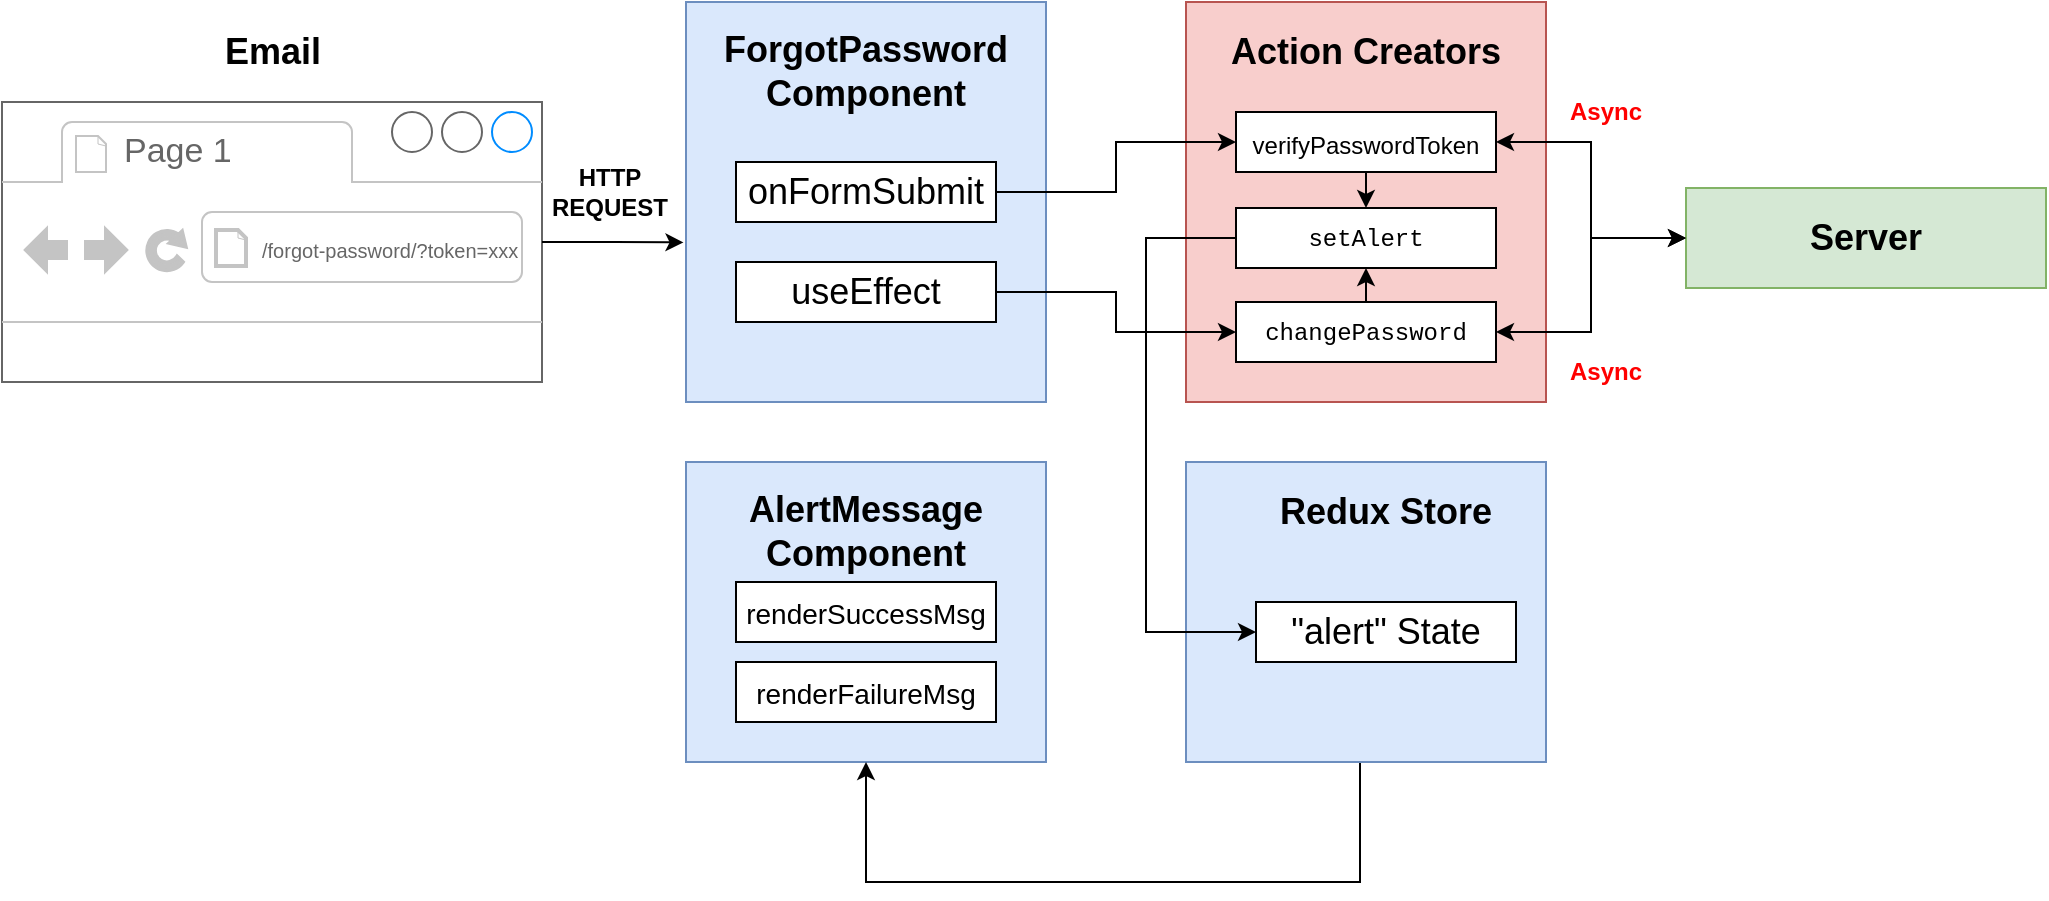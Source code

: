 <mxfile version="19.0.3" type="device" pages="2"><diagram id="kgpKYQtTHZ0yAKxKKP6v" name="Page-1"><mxGraphModel dx="1038" dy="649" grid="1" gridSize="10" guides="1" tooltips="1" connect="1" arrows="1" fold="1" page="1" pageScale="1" pageWidth="850" pageHeight="1100" math="0" shadow="0"><root><mxCell id="0"/><mxCell id="1" parent="0"/><mxCell id="QRMx9aAGxffTZYFViqXU-66" value="" style="group" parent="1" vertex="1" connectable="0"><mxGeometry x="1" y="41" width="1022" height="440" as="geometry"/></mxCell><mxCell id="QRMx9aAGxffTZYFViqXU-1" value="" style="rounded=0;whiteSpace=wrap;html=1;fillColor=#dae8fc;strokeColor=#6c8ebf;" parent="QRMx9aAGxffTZYFViqXU-66" vertex="1"><mxGeometry x="342" width="180" height="200" as="geometry"/></mxCell><mxCell id="QRMx9aAGxffTZYFViqXU-2" value="&lt;font style=&quot;font-size: 18px;&quot;&gt;&lt;b&gt;&lt;font style=&quot;font-size: 18px;&quot;&gt;ForgotPassword&lt;/font&gt;&lt;br&gt;Component&lt;/b&gt;&lt;/font&gt;" style="text;html=1;strokeColor=none;fillColor=none;align=center;verticalAlign=middle;whiteSpace=wrap;rounded=0;" parent="QRMx9aAGxffTZYFViqXU-66" vertex="1"><mxGeometry x="402" y="20" width="60" height="30" as="geometry"/></mxCell><mxCell id="QRMx9aAGxffTZYFViqXU-3" value="onFormSubmit" style="rounded=0;whiteSpace=wrap;html=1;fontSize=18;" parent="QRMx9aAGxffTZYFViqXU-66" vertex="1"><mxGeometry x="367" y="80" width="130" height="30" as="geometry"/></mxCell><mxCell id="QRMx9aAGxffTZYFViqXU-4" value="useEffect" style="rounded=0;whiteSpace=wrap;html=1;fontSize=18;" parent="QRMx9aAGxffTZYFViqXU-66" vertex="1"><mxGeometry x="367" y="130" width="130" height="30" as="geometry"/></mxCell><mxCell id="QRMx9aAGxffTZYFViqXU-5" value="" style="rounded=0;whiteSpace=wrap;html=1;fillColor=#dae8fc;strokeColor=#6c8ebf;" parent="QRMx9aAGxffTZYFViqXU-66" vertex="1"><mxGeometry x="342" y="230" width="180" height="150" as="geometry"/></mxCell><mxCell id="QRMx9aAGxffTZYFViqXU-6" value="&lt;b style=&quot;font-size: 18px;&quot;&gt;&lt;span style=&quot;font-size: 18px;&quot;&gt;AlertMessage&lt;br&gt;&lt;/span&gt;Component&lt;/b&gt;" style="text;html=1;strokeColor=none;fillColor=none;align=center;verticalAlign=middle;whiteSpace=wrap;rounded=0;" parent="QRMx9aAGxffTZYFViqXU-66" vertex="1"><mxGeometry x="402" y="250" width="60" height="30" as="geometry"/></mxCell><mxCell id="QRMx9aAGxffTZYFViqXU-7" value="&lt;font style=&quot;font-size: 14px;&quot;&gt;renderSuccessMsg&lt;/font&gt;" style="rounded=0;whiteSpace=wrap;html=1;fontSize=18;" parent="QRMx9aAGxffTZYFViqXU-66" vertex="1"><mxGeometry x="367" y="290" width="130" height="30" as="geometry"/></mxCell><mxCell id="QRMx9aAGxffTZYFViqXU-8" value="&lt;font style=&quot;font-size: 14px;&quot;&gt;renderFailureMsg&lt;/font&gt;" style="rounded=0;whiteSpace=wrap;html=1;fontSize=18;" parent="QRMx9aAGxffTZYFViqXU-66" vertex="1"><mxGeometry x="367" y="330" width="130" height="30" as="geometry"/></mxCell><mxCell id="QRMx9aAGxffTZYFViqXU-9" value="" style="rounded=0;whiteSpace=wrap;html=1;fillColor=#f8cecc;strokeColor=#b85450;" parent="QRMx9aAGxffTZYFViqXU-66" vertex="1"><mxGeometry x="592" width="180" height="200" as="geometry"/></mxCell><mxCell id="QRMx9aAGxffTZYFViqXU-10" value="&lt;span style=&quot;font-size: 18px;&quot;&gt;&lt;b&gt;Action Creators&lt;/b&gt;&lt;/span&gt;" style="text;html=1;strokeColor=none;fillColor=none;align=center;verticalAlign=middle;whiteSpace=wrap;rounded=0;" parent="QRMx9aAGxffTZYFViqXU-66" vertex="1"><mxGeometry x="592" y="10" width="180" height="30" as="geometry"/></mxCell><mxCell id="QRMx9aAGxffTZYFViqXU-11" value="&lt;font style=&quot;font-size: 12px;&quot;&gt;verifyPasswordToken&lt;/font&gt;" style="rounded=0;whiteSpace=wrap;html=1;fontSize=18;" parent="QRMx9aAGxffTZYFViqXU-66" vertex="1"><mxGeometry x="617" y="55" width="130" height="30" as="geometry"/></mxCell><mxCell id="QRMx9aAGxffTZYFViqXU-12" value="&lt;div style=&quot;font-family: Consolas, &amp;quot;Courier New&amp;quot;, monospace; line-height: 19px;&quot;&gt;&lt;span style=&quot;background-color: rgb(255, 255, 255);&quot;&gt;&lt;font style=&quot;font-size: 12px;&quot;&gt;changePassword&lt;/font&gt;&lt;/span&gt;&lt;/div&gt;" style="rounded=0;whiteSpace=wrap;html=1;fontSize=18;" parent="QRMx9aAGxffTZYFViqXU-66" vertex="1"><mxGeometry x="617" y="150" width="130" height="30" as="geometry"/></mxCell><mxCell id="QRMx9aAGxffTZYFViqXU-27" value="&lt;font color=&quot;#ff0000&quot; style=&quot;font-size: 12px;&quot;&gt;&lt;b&gt;Async&lt;/b&gt;&lt;/font&gt;" style="text;html=1;strokeColor=none;fillColor=none;align=center;verticalAlign=middle;whiteSpace=wrap;rounded=0;labelBackgroundColor=#FFFFFF;fontSize=10;fontColor=#000000;" parent="QRMx9aAGxffTZYFViqXU-66" vertex="1"><mxGeometry x="772" y="40" width="60" height="30" as="geometry"/></mxCell><mxCell id="QRMx9aAGxffTZYFViqXU-28" value="&lt;font color=&quot;#ff0000&quot; style=&quot;font-size: 12px;&quot;&gt;&lt;b&gt;Async&lt;/b&gt;&lt;/font&gt;" style="text;html=1;strokeColor=none;fillColor=none;align=center;verticalAlign=middle;whiteSpace=wrap;rounded=0;labelBackgroundColor=#FFFFFF;fontSize=10;fontColor=#000000;" parent="QRMx9aAGxffTZYFViqXU-66" vertex="1"><mxGeometry x="772" y="170" width="60" height="30" as="geometry"/></mxCell><mxCell id="QRMx9aAGxffTZYFViqXU-31" style="edgeStyle=orthogonalEdgeStyle;rounded=0;orthogonalLoop=1;jettySize=auto;html=1;fontSize=12;fontColor=#FF0000;startArrow=none;startFill=0;endArrow=classic;endFill=1;" parent="QRMx9aAGxffTZYFViqXU-66" source="QRMx9aAGxffTZYFViqXU-3" target="QRMx9aAGxffTZYFViqXU-11" edge="1"><mxGeometry relative="1" as="geometry"/></mxCell><mxCell id="QRMx9aAGxffTZYFViqXU-47" style="edgeStyle=orthogonalEdgeStyle;rounded=0;orthogonalLoop=1;jettySize=auto;html=1;exitX=0.5;exitY=0;exitDx=0;exitDy=0;entryX=0.5;entryY=1;entryDx=0;entryDy=0;fontSize=12;fontColor=#FF0000;startArrow=classic;startFill=1;endArrow=none;endFill=0;" parent="QRMx9aAGxffTZYFViqXU-66" source="QRMx9aAGxffTZYFViqXU-35" target="QRMx9aAGxffTZYFViqXU-11" edge="1"><mxGeometry relative="1" as="geometry"/></mxCell><mxCell id="QRMx9aAGxffTZYFViqXU-35" value="&lt;div style=&quot;font-family: Consolas, &amp;quot;Courier New&amp;quot;, monospace; line-height: 19px;&quot;&gt;&lt;span style=&quot;font-size: 12px; background-color: rgb(255, 255, 255);&quot;&gt;setAlert&lt;/span&gt;&lt;/div&gt;" style="rounded=0;whiteSpace=wrap;html=1;fontSize=18;" parent="QRMx9aAGxffTZYFViqXU-66" vertex="1"><mxGeometry x="617" y="103" width="130" height="30" as="geometry"/></mxCell><mxCell id="QRMx9aAGxffTZYFViqXU-49" style="edgeStyle=orthogonalEdgeStyle;rounded=0;orthogonalLoop=1;jettySize=auto;html=1;exitX=0.5;exitY=0;exitDx=0;exitDy=0;entryX=0.5;entryY=1;entryDx=0;entryDy=0;fontSize=12;fontColor=#FF0000;startArrow=none;startFill=0;endArrow=classic;endFill=1;" parent="QRMx9aAGxffTZYFViqXU-66" source="QRMx9aAGxffTZYFViqXU-12" target="QRMx9aAGxffTZYFViqXU-35" edge="1"><mxGeometry relative="1" as="geometry"/></mxCell><mxCell id="QRMx9aAGxffTZYFViqXU-36" value="" style="group" parent="QRMx9aAGxffTZYFViqXU-66" vertex="1" connectable="0"><mxGeometry x="842" y="93" width="180" height="50" as="geometry"/></mxCell><mxCell id="QRMx9aAGxffTZYFViqXU-20" value="" style="rounded=0;whiteSpace=wrap;html=1;fillColor=#d5e8d4;strokeColor=#82b366;" parent="QRMx9aAGxffTZYFViqXU-36" vertex="1"><mxGeometry width="180" height="50" as="geometry"/></mxCell><mxCell id="QRMx9aAGxffTZYFViqXU-21" value="&lt;span style=&quot;font-size: 18px;&quot;&gt;&lt;b&gt;Server&lt;/b&gt;&lt;/span&gt;" style="text;html=1;strokeColor=none;fillColor=none;align=center;verticalAlign=middle;whiteSpace=wrap;rounded=0;" parent="QRMx9aAGxffTZYFViqXU-36" vertex="1"><mxGeometry y="10" width="180" height="30" as="geometry"/></mxCell><mxCell id="QRMx9aAGxffTZYFViqXU-40" style="edgeStyle=orthogonalEdgeStyle;rounded=0;orthogonalLoop=1;jettySize=auto;html=1;entryX=0;entryY=0.5;entryDx=0;entryDy=0;fontSize=12;fontColor=#FF0000;startArrow=classic;startFill=1;endArrow=classic;endFill=1;" parent="QRMx9aAGxffTZYFViqXU-66" source="QRMx9aAGxffTZYFViqXU-11" target="QRMx9aAGxffTZYFViqXU-21" edge="1"><mxGeometry relative="1" as="geometry"/></mxCell><mxCell id="QRMx9aAGxffTZYFViqXU-50" style="edgeStyle=orthogonalEdgeStyle;rounded=0;orthogonalLoop=1;jettySize=auto;html=1;exitX=1;exitY=0.5;exitDx=0;exitDy=0;entryX=0;entryY=0.5;entryDx=0;entryDy=0;fontSize=12;fontColor=#FF0000;startArrow=none;startFill=0;endArrow=classic;endFill=1;" parent="QRMx9aAGxffTZYFViqXU-66" source="QRMx9aAGxffTZYFViqXU-4" target="QRMx9aAGxffTZYFViqXU-12" edge="1"><mxGeometry relative="1" as="geometry"/></mxCell><mxCell id="QRMx9aAGxffTZYFViqXU-62" style="edgeStyle=orthogonalEdgeStyle;rounded=0;orthogonalLoop=1;jettySize=auto;html=1;entryX=0.5;entryY=1;entryDx=0;entryDy=0;fontSize=12;fontColor=#FF0000;startArrow=none;startFill=0;endArrow=classic;endFill=1;" parent="QRMx9aAGxffTZYFViqXU-66" source="QRMx9aAGxffTZYFViqXU-51" target="QRMx9aAGxffTZYFViqXU-5" edge="1"><mxGeometry relative="1" as="geometry"><Array as="points"><mxPoint x="679" y="440"/><mxPoint x="432" y="440"/></Array></mxGeometry></mxCell><mxCell id="QRMx9aAGxffTZYFViqXU-51" value="" style="rounded=0;whiteSpace=wrap;html=1;fillColor=#dae8fc;strokeColor=#6c8ebf;" parent="QRMx9aAGxffTZYFViqXU-66" vertex="1"><mxGeometry x="592" y="230" width="180" height="150" as="geometry"/></mxCell><mxCell id="QRMx9aAGxffTZYFViqXU-52" value="&lt;span style=&quot;font-size: 18px;&quot;&gt;&lt;b&gt;Redux Store&lt;/b&gt;&lt;/span&gt;" style="text;html=1;strokeColor=none;fillColor=none;align=center;verticalAlign=middle;whiteSpace=wrap;rounded=0;" parent="QRMx9aAGxffTZYFViqXU-66" vertex="1"><mxGeometry x="602" y="240" width="180" height="30" as="geometry"/></mxCell><mxCell id="QRMx9aAGxffTZYFViqXU-53" value="&quot;alert&quot; State" style="rounded=0;whiteSpace=wrap;html=1;fontSize=18;" parent="QRMx9aAGxffTZYFViqXU-66" vertex="1"><mxGeometry x="627" y="300" width="130" height="30" as="geometry"/></mxCell><mxCell id="QRMx9aAGxffTZYFViqXU-57" style="edgeStyle=orthogonalEdgeStyle;rounded=0;orthogonalLoop=1;jettySize=auto;html=1;exitX=0;exitY=0.5;exitDx=0;exitDy=0;entryX=0;entryY=0.5;entryDx=0;entryDy=0;fontSize=12;fontColor=#FF0000;startArrow=none;startFill=0;endArrow=classic;endFill=1;" parent="QRMx9aAGxffTZYFViqXU-66" source="QRMx9aAGxffTZYFViqXU-35" target="QRMx9aAGxffTZYFViqXU-53" edge="1"><mxGeometry relative="1" as="geometry"><Array as="points"><mxPoint x="572" y="118"/><mxPoint x="572" y="315"/></Array></mxGeometry></mxCell><mxCell id="QRMx9aAGxffTZYFViqXU-63" value="" style="group" parent="QRMx9aAGxffTZYFViqXU-66" vertex="1" connectable="0"><mxGeometry y="10" width="270" height="180" as="geometry"/></mxCell><mxCell id="QRMx9aAGxffTZYFViqXU-13" value="" style="strokeWidth=1;shadow=0;dashed=0;align=center;html=1;shape=mxgraph.mockup.containers.browserWindow;rSize=0;strokeColor=#666666;strokeColor2=#008cff;strokeColor3=#c4c4c4;mainText=,;recursiveResize=0;labelBackgroundColor=#FFFFFF;fontSize=12;fontColor=#000000;" parent="QRMx9aAGxffTZYFViqXU-63" vertex="1"><mxGeometry y="40" width="270" height="140" as="geometry"/></mxCell><mxCell id="QRMx9aAGxffTZYFViqXU-14" value="Page 1" style="strokeWidth=1;shadow=0;dashed=0;align=center;html=1;shape=mxgraph.mockup.containers.anchor;fontSize=17;fontColor=#666666;align=left;labelBackgroundColor=#FFFFFF;" parent="QRMx9aAGxffTZYFViqXU-13" vertex="1"><mxGeometry x="58.909" y="12" width="108" height="26" as="geometry"/></mxCell><mxCell id="QRMx9aAGxffTZYFViqXU-15" value="&lt;font style=&quot;font-size: 10px;&quot;&gt;/forgot-password/?token=xxx&lt;/font&gt;" style="strokeWidth=1;shadow=0;dashed=0;align=center;html=1;shape=mxgraph.mockup.containers.anchor;rSize=0;fontSize=17;fontColor=#666666;align=left;labelBackgroundColor=#FFFFFF;" parent="QRMx9aAGxffTZYFViqXU-13" vertex="1"><mxGeometry x="127.636" y="60" width="245.455" height="26" as="geometry"/></mxCell><mxCell id="QRMx9aAGxffTZYFViqXU-18" value="&lt;font style=&quot;font-size: 18px;&quot;&gt;&lt;b&gt;Email&lt;/b&gt;&lt;/font&gt;" style="text;html=1;strokeColor=none;fillColor=none;align=center;verticalAlign=middle;whiteSpace=wrap;rounded=0;labelBackgroundColor=#FFFFFF;fontSize=12;fontColor=#000000;" parent="QRMx9aAGxffTZYFViqXU-63" vertex="1"><mxGeometry x="105.545" width="58.909" height="30" as="geometry"/></mxCell><mxCell id="QRMx9aAGxffTZYFViqXU-64" style="edgeStyle=orthogonalEdgeStyle;rounded=0;orthogonalLoop=1;jettySize=auto;html=1;entryX=-0.007;entryY=0.601;entryDx=0;entryDy=0;entryPerimeter=0;fontSize=12;fontColor=#FF0000;startArrow=none;startFill=0;endArrow=classic;endFill=1;" parent="QRMx9aAGxffTZYFViqXU-66" source="QRMx9aAGxffTZYFViqXU-13" target="QRMx9aAGxffTZYFViqXU-1" edge="1"><mxGeometry relative="1" as="geometry"/></mxCell><mxCell id="QRMx9aAGxffTZYFViqXU-65" value="&lt;font color=&quot;#000000&quot;&gt;&lt;b&gt;HTTP REQUEST&lt;/b&gt;&lt;/font&gt;" style="text;html=1;strokeColor=none;fillColor=none;align=center;verticalAlign=middle;whiteSpace=wrap;rounded=0;labelBackgroundColor=#FFFFFF;fontSize=12;fontColor=#FF0000;" parent="QRMx9aAGxffTZYFViqXU-66" vertex="1"><mxGeometry x="274" y="80" width="60" height="30" as="geometry"/></mxCell><mxCell id="QRMx9aAGxffTZYFViqXU-43" style="edgeStyle=orthogonalEdgeStyle;rounded=0;orthogonalLoop=1;jettySize=auto;html=1;entryX=0;entryY=0.5;entryDx=0;entryDy=0;fontSize=12;fontColor=#FF0000;startArrow=classic;startFill=1;endArrow=classic;endFill=1;" parent="QRMx9aAGxffTZYFViqXU-66" source="QRMx9aAGxffTZYFViqXU-12" target="QRMx9aAGxffTZYFViqXU-21" edge="1"><mxGeometry relative="1" as="geometry"/></mxCell></root></mxGraphModel></diagram><diagram id="lUsGpy7X8D7M0CTpP8TF" name="Page-2"><mxGraphModel dx="1038" dy="649" grid="1" gridSize="10" guides="1" tooltips="1" connect="1" arrows="1" fold="1" page="1" pageScale="1" pageWidth="850" pageHeight="1100" math="0" shadow="0"><root><mxCell id="0"/><mxCell id="1" parent="0"/><mxCell id="qYO9btTZjxUxBmF5uJXh-2" value="" style="rounded=0;whiteSpace=wrap;html=1;fillColor=#dae8fc;strokeColor=#6c8ebf;" vertex="1" parent="1"><mxGeometry x="343" y="41" width="180" height="200" as="geometry"/></mxCell><mxCell id="qYO9btTZjxUxBmF5uJXh-3" value="&lt;font style=&quot;font-size: 18px;&quot;&gt;&lt;b&gt;VerifyAccount&lt;br&gt;Component&lt;/b&gt;&lt;/font&gt;" style="text;html=1;strokeColor=none;fillColor=none;align=center;verticalAlign=middle;whiteSpace=wrap;rounded=0;" vertex="1" parent="1"><mxGeometry x="403" y="61" width="60" height="30" as="geometry"/></mxCell><mxCell id="qYO9btTZjxUxBmF5uJXh-4" value="Render" style="rounded=0;whiteSpace=wrap;html=1;fontSize=18;" vertex="1" parent="1"><mxGeometry x="370" y="174" width="130" height="30" as="geometry"/></mxCell><mxCell id="qYO9btTZjxUxBmF5uJXh-5" value="useEffect" style="rounded=0;whiteSpace=wrap;html=1;fontSize=18;" vertex="1" parent="1"><mxGeometry x="370" y="114" width="130" height="30" as="geometry"/></mxCell><mxCell id="qYO9btTZjxUxBmF5uJXh-6" value="" style="rounded=0;whiteSpace=wrap;html=1;fillColor=#dae8fc;strokeColor=#6c8ebf;" vertex="1" parent="1"><mxGeometry x="343" y="271" width="180" height="150" as="geometry"/></mxCell><mxCell id="qYO9btTZjxUxBmF5uJXh-7" value="&lt;b style=&quot;font-size: 18px;&quot;&gt;&lt;span style=&quot;font-size: 18px;&quot;&gt;AlertMessage&lt;br&gt;&lt;/span&gt;Component&lt;/b&gt;" style="text;html=1;strokeColor=none;fillColor=none;align=center;verticalAlign=middle;whiteSpace=wrap;rounded=0;" vertex="1" parent="1"><mxGeometry x="403" y="291" width="60" height="30" as="geometry"/></mxCell><mxCell id="qYO9btTZjxUxBmF5uJXh-8" value="&lt;font style=&quot;font-size: 14px;&quot;&gt;renderSuccessMsg&lt;/font&gt;" style="rounded=0;whiteSpace=wrap;html=1;fontSize=18;" vertex="1" parent="1"><mxGeometry x="368" y="331" width="130" height="30" as="geometry"/></mxCell><mxCell id="qYO9btTZjxUxBmF5uJXh-9" value="&lt;font style=&quot;font-size: 14px;&quot;&gt;renderFailureMsg&lt;/font&gt;" style="rounded=0;whiteSpace=wrap;html=1;fontSize=18;" vertex="1" parent="1"><mxGeometry x="368" y="371" width="130" height="30" as="geometry"/></mxCell><mxCell id="qYO9btTZjxUxBmF5uJXh-10" value="" style="rounded=0;whiteSpace=wrap;html=1;fillColor=#f8cecc;strokeColor=#b85450;" vertex="1" parent="1"><mxGeometry x="593" y="41" width="180" height="200" as="geometry"/></mxCell><mxCell id="qYO9btTZjxUxBmF5uJXh-11" value="&lt;span style=&quot;font-size: 18px;&quot;&gt;&lt;b&gt;Action Creators&lt;/b&gt;&lt;/span&gt;" style="text;html=1;strokeColor=none;fillColor=none;align=center;verticalAlign=middle;whiteSpace=wrap;rounded=0;" vertex="1" parent="1"><mxGeometry x="593" y="61" width="180" height="30" as="geometry"/></mxCell><mxCell id="qYO9btTZjxUxBmF5uJXh-40" value="" style="rounded=0;orthogonalLoop=1;jettySize=auto;html=1;strokeColor=default;sketch=0;shadow=0;startArrow=classicThin;startFill=1;" edge="1" parent="1" source="qYO9btTZjxUxBmF5uJXh-12" target="qYO9btTZjxUxBmF5uJXh-22"><mxGeometry relative="1" as="geometry"/></mxCell><mxCell id="qYO9btTZjxUxBmF5uJXh-12" value="&lt;font style=&quot;font-size: 12px;&quot;&gt;verifyAccount&lt;/font&gt;" style="rounded=0;whiteSpace=wrap;html=1;fontSize=18;" vertex="1" parent="1"><mxGeometry x="618" y="114" width="130" height="30" as="geometry"/></mxCell><mxCell id="qYO9btTZjxUxBmF5uJXh-17" style="edgeStyle=orthogonalEdgeStyle;rounded=0;orthogonalLoop=1;jettySize=auto;html=1;exitX=0.5;exitY=0;exitDx=0;exitDy=0;entryX=0.5;entryY=1;entryDx=0;entryDy=0;fontSize=12;fontColor=#FF0000;startArrow=classic;startFill=1;endArrow=none;endFill=0;" edge="1" parent="1" source="qYO9btTZjxUxBmF5uJXh-18" target="qYO9btTZjxUxBmF5uJXh-12"><mxGeometry relative="1" as="geometry"/></mxCell><mxCell id="qYO9btTZjxUxBmF5uJXh-18" value="&lt;div style=&quot;font-family: Consolas, &amp;quot;Courier New&amp;quot;, monospace; line-height: 19px;&quot;&gt;&lt;span style=&quot;font-size: 12px; background-color: rgb(255, 255, 255);&quot;&gt;setAlert&lt;/span&gt;&lt;/div&gt;" style="rounded=0;whiteSpace=wrap;html=1;fontSize=18;" vertex="1" parent="1"><mxGeometry x="618" y="174" width="130" height="30" as="geometry"/></mxCell><mxCell id="qYO9btTZjxUxBmF5uJXh-20" value="" style="group" vertex="1" connectable="0" parent="1"><mxGeometry x="890" y="104" width="180" height="50" as="geometry"/></mxCell><mxCell id="qYO9btTZjxUxBmF5uJXh-21" value="" style="rounded=0;whiteSpace=wrap;html=1;fillColor=#d5e8d4;strokeColor=#82b366;" vertex="1" parent="qYO9btTZjxUxBmF5uJXh-20"><mxGeometry x="1" width="180" height="50" as="geometry"/></mxCell><mxCell id="qYO9btTZjxUxBmF5uJXh-22" value="&lt;span style=&quot;font-size: 18px;&quot;&gt;&lt;b&gt;Server&lt;/b&gt;&lt;/span&gt;" style="text;html=1;strokeColor=none;fillColor=none;align=center;verticalAlign=middle;whiteSpace=wrap;rounded=0;" vertex="1" parent="qYO9btTZjxUxBmF5uJXh-20"><mxGeometry y="10" width="180" height="30" as="geometry"/></mxCell><mxCell id="qYO9btTZjxUxBmF5uJXh-30" value="" style="group" vertex="1" connectable="0" parent="1"><mxGeometry x="1" y="51" width="270" height="180" as="geometry"/></mxCell><mxCell id="qYO9btTZjxUxBmF5uJXh-31" value="" style="strokeWidth=1;shadow=0;dashed=0;align=center;html=1;shape=mxgraph.mockup.containers.browserWindow;rSize=0;strokeColor=#666666;strokeColor2=#008cff;strokeColor3=#c4c4c4;mainText=,;recursiveResize=0;labelBackgroundColor=#FFFFFF;fontSize=12;fontColor=#000000;" vertex="1" parent="qYO9btTZjxUxBmF5uJXh-30"><mxGeometry y="40" width="270" height="140" as="geometry"/></mxCell><mxCell id="qYO9btTZjxUxBmF5uJXh-32" value="Page 1" style="strokeWidth=1;shadow=0;dashed=0;align=center;html=1;shape=mxgraph.mockup.containers.anchor;fontSize=17;fontColor=#666666;align=left;labelBackgroundColor=#FFFFFF;" vertex="1" parent="qYO9btTZjxUxBmF5uJXh-31"><mxGeometry x="58.909" y="12" width="108" height="26" as="geometry"/></mxCell><mxCell id="qYO9btTZjxUxBmF5uJXh-33" value="&lt;font style=&quot;font-size: 10px;&quot;&gt;&lt;b&gt;/verify/token?token=xxx&lt;/b&gt;&lt;/font&gt;" style="strokeWidth=1;shadow=0;dashed=0;align=center;html=1;shape=mxgraph.mockup.containers.anchor;rSize=0;fontSize=17;fontColor=#666666;align=left;labelBackgroundColor=#FFFFFF;" vertex="1" parent="qYO9btTZjxUxBmF5uJXh-31"><mxGeometry x="127.636" y="60" width="245.455" height="26" as="geometry"/></mxCell><mxCell id="qYO9btTZjxUxBmF5uJXh-34" value="&lt;font style=&quot;font-size: 18px;&quot;&gt;&lt;b&gt;Email&lt;/b&gt;&lt;/font&gt;" style="text;html=1;strokeColor=none;fillColor=none;align=center;verticalAlign=middle;whiteSpace=wrap;rounded=0;labelBackgroundColor=#FFFFFF;fontSize=12;fontColor=#000000;" vertex="1" parent="qYO9btTZjxUxBmF5uJXh-30"><mxGeometry x="105.545" width="58.909" height="30" as="geometry"/></mxCell><mxCell id="qYO9btTZjxUxBmF5uJXh-35" style="edgeStyle=orthogonalEdgeStyle;rounded=0;orthogonalLoop=1;jettySize=auto;html=1;entryX=-0.007;entryY=0.601;entryDx=0;entryDy=0;entryPerimeter=0;fontSize=12;fontColor=#FF0000;startArrow=none;startFill=0;endArrow=classic;endFill=1;" edge="1" parent="1" source="qYO9btTZjxUxBmF5uJXh-31" target="qYO9btTZjxUxBmF5uJXh-2"><mxGeometry relative="1" as="geometry"/></mxCell><mxCell id="qYO9btTZjxUxBmF5uJXh-36" value="&lt;font color=&quot;#000000&quot;&gt;&lt;b&gt;HTTP REQUEST&lt;/b&gt;&lt;/font&gt;" style="text;html=1;strokeColor=none;fillColor=none;align=center;verticalAlign=middle;whiteSpace=wrap;rounded=0;labelBackgroundColor=#FFFFFF;fontSize=12;fontColor=#FF0000;" vertex="1" parent="1"><mxGeometry x="275" y="121" width="60" height="30" as="geometry"/></mxCell><mxCell id="qYO9btTZjxUxBmF5uJXh-39" value="" style="edgeStyle=orthogonalEdgeStyle;rounded=0;orthogonalLoop=1;jettySize=auto;html=1;" edge="1" parent="1" source="qYO9btTZjxUxBmF5uJXh-5" target="qYO9btTZjxUxBmF5uJXh-12"><mxGeometry relative="1" as="geometry"/></mxCell><mxCell id="WBMOMwv3yKVEflrthy_C-1" value="&lt;font color=&quot;#ff0000&quot; style=&quot;font-size: 12px;&quot;&gt;&lt;b&gt;Async&lt;/b&gt;&lt;/font&gt;" style="text;html=1;strokeColor=none;fillColor=none;align=center;verticalAlign=middle;whiteSpace=wrap;rounded=0;labelBackgroundColor=#FFFFFF;fontSize=10;fontColor=#000000;" vertex="1" parent="1"><mxGeometry x="807" y="84" width="60" height="30" as="geometry"/></mxCell><mxCell id="WBMOMwv3yKVEflrthy_C-9" value="&lt;span style=&quot;font-family: Helvetica; font-size: 10px; font-style: normal; font-variant-ligatures: normal; font-variant-caps: normal; letter-spacing: normal; orphans: 2; text-align: left; text-indent: 0px; text-transform: none; widows: 2; word-spacing: 0px; -webkit-text-stroke-width: 0px; text-decoration-thickness: initial; text-decoration-style: initial; text-decoration-color: initial; float: none; display: inline !important;&quot;&gt;&lt;b&gt;/verify/token?token=xxx&lt;/b&gt;&lt;/span&gt;" style="text;whiteSpace=wrap;html=1;" vertex="1" parent="1"><mxGeometry x="772" y="104" width="130" height="30" as="geometry"/></mxCell><mxCell id="WBMOMwv3yKVEflrthy_C-13" value="" style="group" vertex="1" connectable="0" parent="1"><mxGeometry x="890" y="190" width="180" height="150" as="geometry"/></mxCell><mxCell id="qYO9btTZjxUxBmF5uJXh-26" value="" style="rounded=0;whiteSpace=wrap;html=1;fillColor=#dae8fc;strokeColor=#6c8ebf;" vertex="1" parent="WBMOMwv3yKVEflrthy_C-13"><mxGeometry width="180" height="150" as="geometry"/></mxCell><mxCell id="qYO9btTZjxUxBmF5uJXh-27" value="&lt;span style=&quot;font-size: 18px;&quot;&gt;&lt;b&gt;Redux Store&lt;/b&gt;&lt;/span&gt;" style="text;html=1;strokeColor=none;fillColor=none;align=center;verticalAlign=middle;whiteSpace=wrap;rounded=0;" vertex="1" parent="WBMOMwv3yKVEflrthy_C-13"><mxGeometry y="20" width="180" height="30" as="geometry"/></mxCell><mxCell id="qYO9btTZjxUxBmF5uJXh-28" value="&quot;alert&quot; State" style="rounded=0;whiteSpace=wrap;html=1;fontSize=18;" vertex="1" parent="WBMOMwv3yKVEflrthy_C-13"><mxGeometry x="25" y="60" width="130" height="30" as="geometry"/></mxCell><mxCell id="WBMOMwv3yKVEflrthy_C-3" value="&quot;auth&quot; State" style="rounded=0;whiteSpace=wrap;html=1;fontSize=18;" vertex="1" parent="WBMOMwv3yKVEflrthy_C-13"><mxGeometry x="25" y="100" width="130" height="30" as="geometry"/></mxCell><mxCell id="WBMOMwv3yKVEflrthy_C-17" style="edgeStyle=none;rounded=0;sketch=0;jumpStyle=none;orthogonalLoop=1;jettySize=auto;html=1;entryX=0;entryY=0.5;entryDx=0;entryDy=0;shadow=0;fontColor=#000000;startArrow=none;startFill=0;strokeColor=default;exitX=0.5;exitY=1;exitDx=0;exitDy=0;" edge="1" parent="1" source="qYO9btTZjxUxBmF5uJXh-18" target="qYO9btTZjxUxBmF5uJXh-28"><mxGeometry relative="1" as="geometry"><mxPoint x="690" y="265" as="sourcePoint"/><Array as="points"><mxPoint x="683" y="265"/></Array></mxGeometry></mxCell><mxCell id="WBMOMwv3yKVEflrthy_C-18" style="edgeStyle=none;rounded=0;sketch=0;jumpStyle=none;orthogonalLoop=1;jettySize=auto;html=1;exitX=0.5;exitY=1;exitDx=0;exitDy=0;entryX=0;entryY=0.5;entryDx=0;entryDy=0;shadow=0;fontColor=#000000;startArrow=none;startFill=0;strokeColor=default;" edge="1" parent="1" source="qYO9btTZjxUxBmF5uJXh-12" target="WBMOMwv3yKVEflrthy_C-3"><mxGeometry relative="1" as="geometry"><Array as="points"><mxPoint x="840" y="180"/></Array></mxGeometry></mxCell><mxCell id="WBMOMwv3yKVEflrthy_C-21" style="edgeStyle=none;rounded=0;sketch=0;jumpStyle=none;orthogonalLoop=1;jettySize=auto;html=1;entryX=0.5;entryY=1;entryDx=0;entryDy=0;shadow=0;fontColor=#000000;startArrow=none;startFill=0;strokeColor=default;" edge="1" parent="1" source="qYO9btTZjxUxBmF5uJXh-26" target="qYO9btTZjxUxBmF5uJXh-6"><mxGeometry relative="1" as="geometry"><Array as="points"><mxPoint x="980" y="510"/><mxPoint x="433" y="510"/></Array></mxGeometry></mxCell><mxCell id="WBMOMwv3yKVEflrthy_C-23" style="edgeStyle=none;rounded=0;sketch=0;jumpStyle=none;orthogonalLoop=1;jettySize=auto;html=1;entryX=0.5;entryY=0;entryDx=0;entryDy=0;shadow=0;fontColor=#000000;startArrow=none;startFill=0;strokeColor=default;" edge="1" parent="1" source="qYO9btTZjxUxBmF5uJXh-26" target="qYO9btTZjxUxBmF5uJXh-2"><mxGeometry relative="1" as="geometry"><Array as="points"><mxPoint x="1160" y="265"/><mxPoint x="1160" y="20"/><mxPoint x="433" y="20"/></Array></mxGeometry></mxCell></root></mxGraphModel></diagram></mxfile>